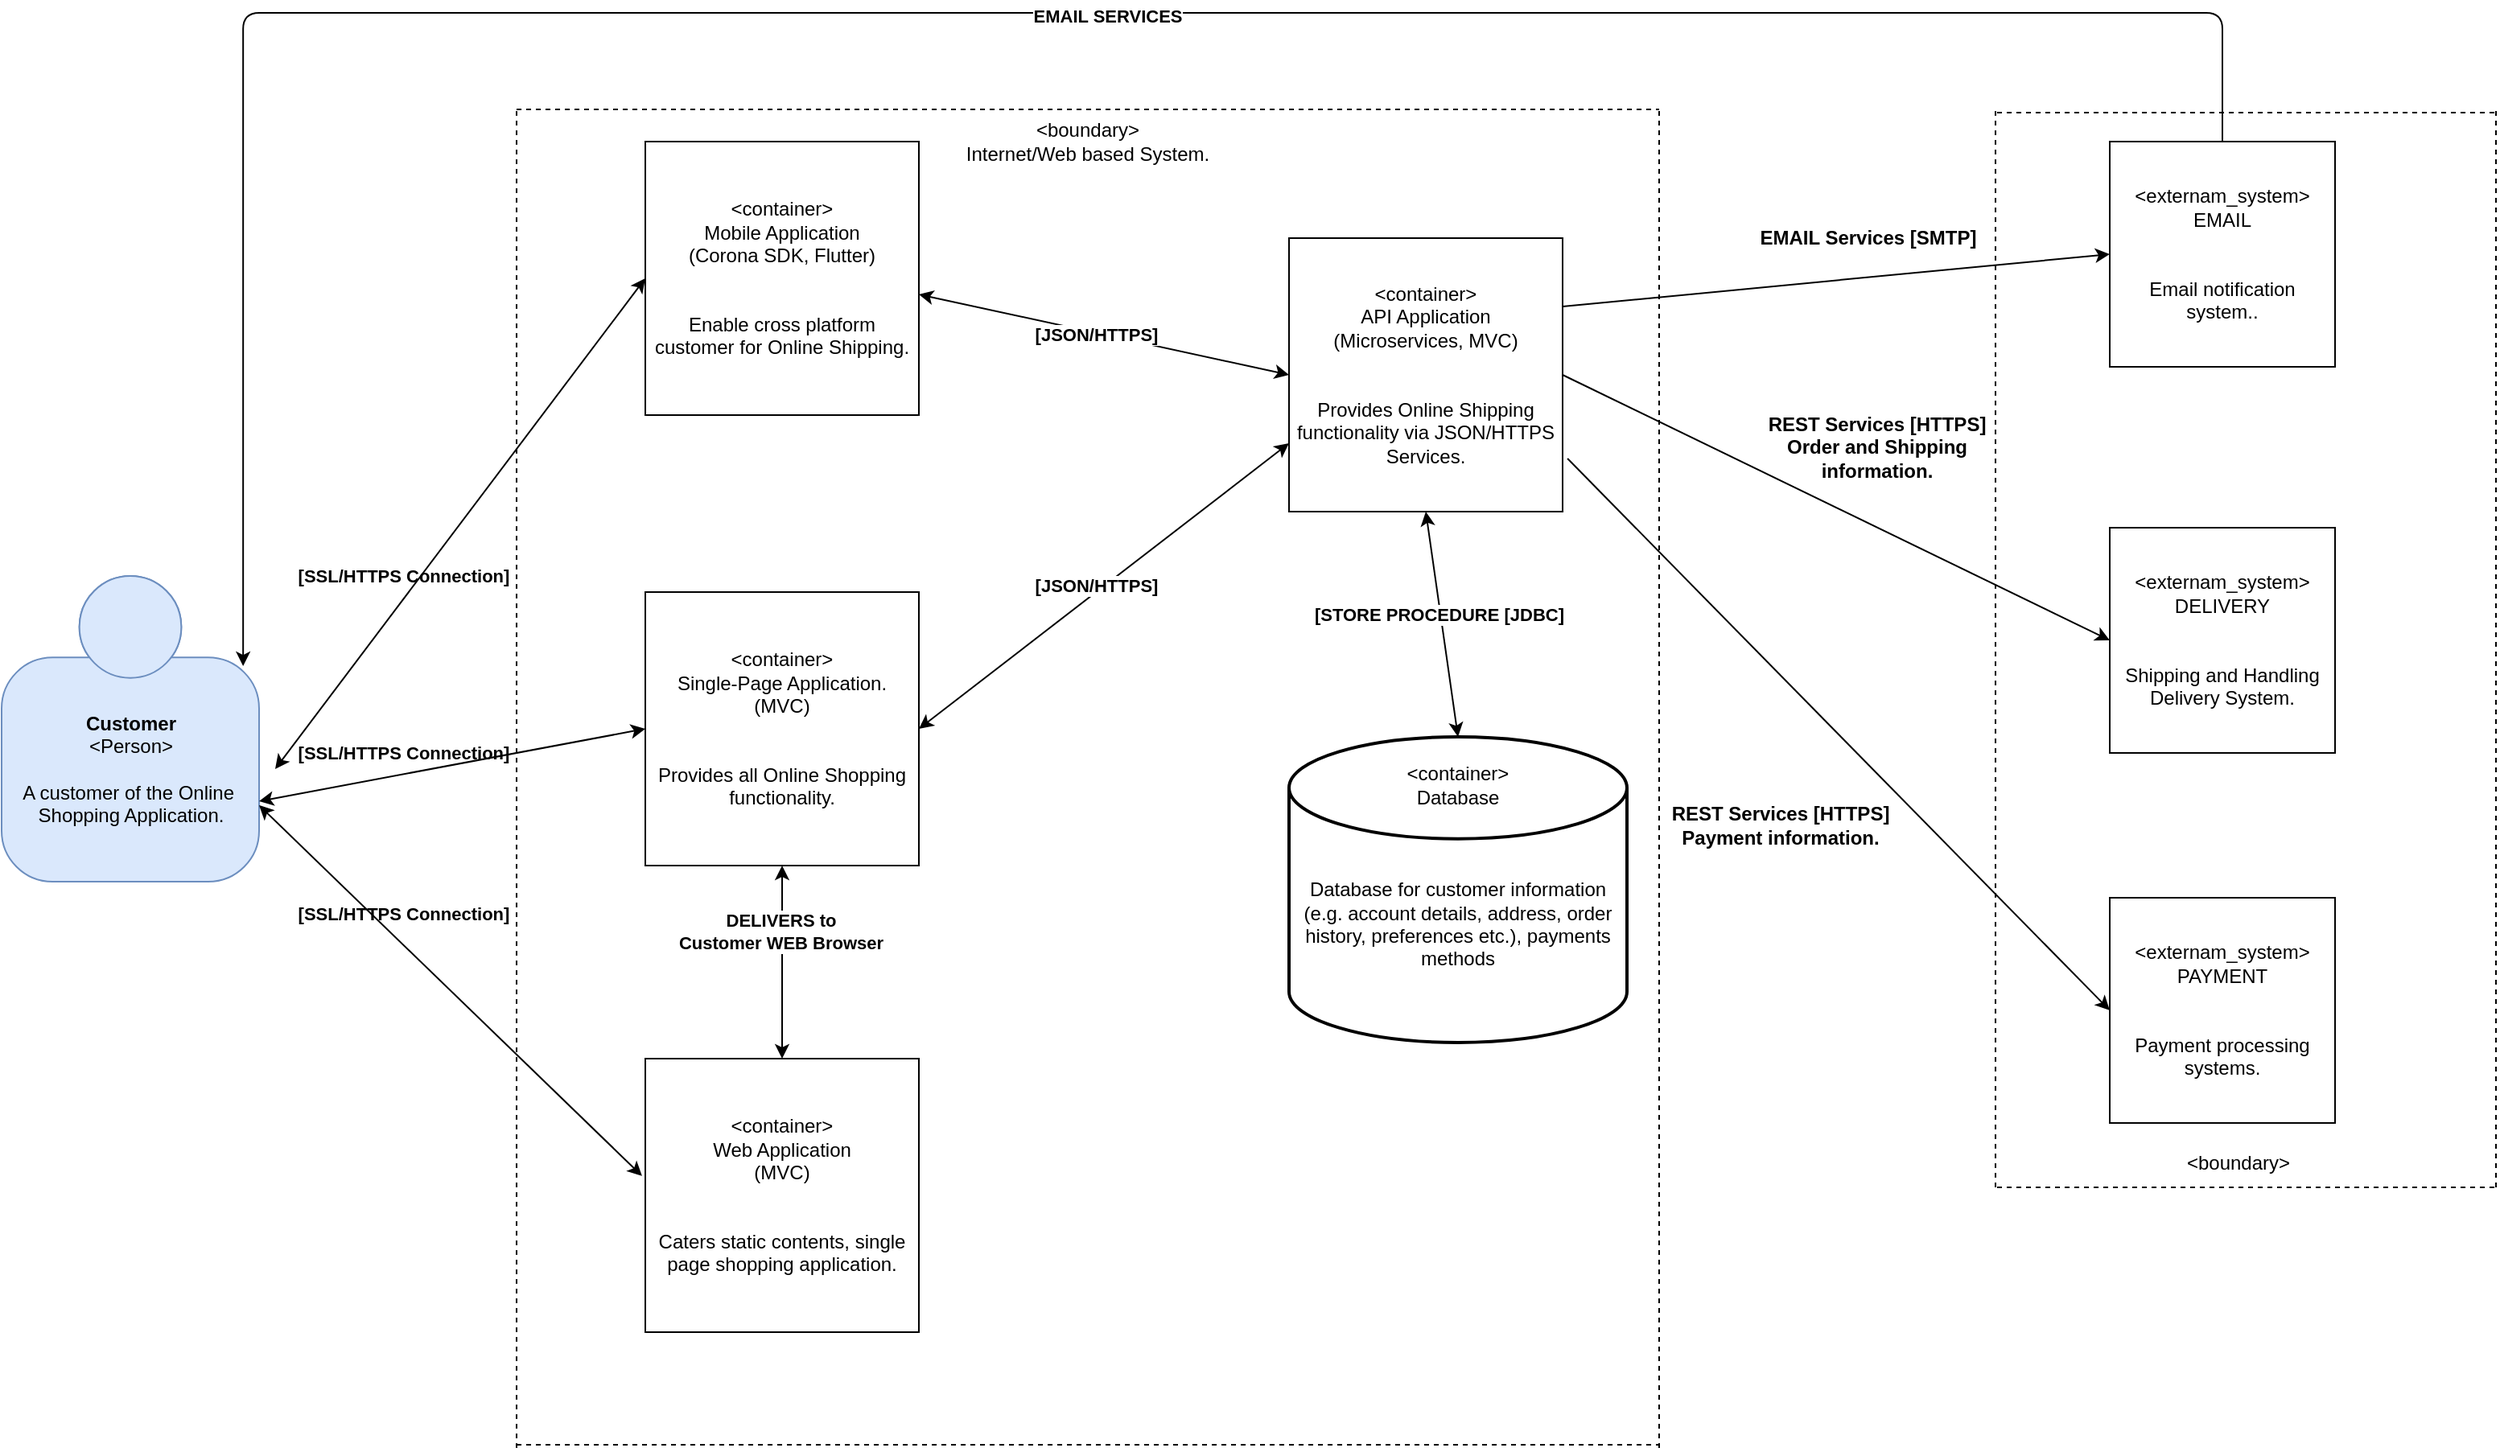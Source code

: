 <mxfile version="12.9.11" type="github"><diagram id="ya9JxQTmI9gUbMEc43uu" name="Page-1"><mxGraphModel dx="2493" dy="1848" grid="1" gridSize="10" guides="1" tooltips="1" connect="1" arrows="1" fold="1" page="1" pageScale="1" pageWidth="827" pageHeight="1169" math="0" shadow="0"><root><mxCell id="0"/><mxCell id="1" parent="0"/><mxCell id="LUaGuVtECoRtNskbtan6-1" value="&lt;b&gt;Customer&lt;/b&gt;&lt;div&gt;&amp;lt;Person&amp;gt;&lt;/div&gt;&lt;br&gt;&lt;div&gt;A customer of the Online&amp;nbsp;&lt;/div&gt;&lt;div&gt;Shopping Application.&lt;/div&gt;" style="html=1;dashed=0;whitespace=wrap;fillColor=#DAE8FC;strokeColor=#6C8EBF;shape=mxgraph.c4.person;align=center;points=[[0.5,0,0],[1,0.5,0],[1,0.75,0],[0.75,1,0],[0.5,1,0],[0.25,1,0],[0,0.75,0],[0,0.5,0]];" vertex="1" parent="1"><mxGeometry x="-800" y="300" width="160" height="190" as="geometry"/></mxCell><mxCell id="LUaGuVtECoRtNskbtan6-2" value="&amp;lt;externam_system&amp;gt;&lt;br&gt;EMAIL&lt;br&gt;&lt;br&gt;&lt;br&gt;Email notification system.." style="whiteSpace=wrap;html=1;aspect=fixed;" vertex="1" parent="1"><mxGeometry x="510" y="30" width="140" height="140" as="geometry"/></mxCell><mxCell id="LUaGuVtECoRtNskbtan6-5" value="&amp;lt;externam_system&amp;gt;&lt;br&gt;DELIVERY&lt;br&gt;&lt;br&gt;&lt;br&gt;Shipping and Handling Delivery System." style="whiteSpace=wrap;html=1;aspect=fixed;" vertex="1" parent="1"><mxGeometry x="510" y="270" width="140" height="140" as="geometry"/></mxCell><mxCell id="LUaGuVtECoRtNskbtan6-6" value="&amp;lt;externam_system&amp;gt;&lt;br&gt;PAYMENT&lt;br&gt;&lt;br&gt;&lt;br&gt;Payment processing systems." style="whiteSpace=wrap;html=1;aspect=fixed;" vertex="1" parent="1"><mxGeometry x="510" y="500" width="140" height="140" as="geometry"/></mxCell><mxCell id="LUaGuVtECoRtNskbtan6-8" value="&amp;lt;container&amp;gt;&lt;br&gt;Web Application&lt;br&gt;(MVC)&lt;br&gt;&lt;br&gt;&lt;br&gt;Caters static contents, single page shopping application." style="whiteSpace=wrap;html=1;aspect=fixed;" vertex="1" parent="1"><mxGeometry x="-400" y="600" width="170" height="170" as="geometry"/></mxCell><mxCell id="LUaGuVtECoRtNskbtan6-9" value="&amp;lt;container&amp;gt;&lt;br&gt;Single-Page Application.&lt;br&gt;(MVC)&lt;br&gt;&lt;br&gt;&lt;br&gt;Provides all Online Shopping functionality." style="whiteSpace=wrap;html=1;aspect=fixed;" vertex="1" parent="1"><mxGeometry x="-400" y="310" width="170" height="170" as="geometry"/></mxCell><mxCell id="LUaGuVtECoRtNskbtan6-10" value="&amp;lt;container&amp;gt;&lt;br&gt;Mobile Application&lt;br&gt;(Corona SDK, Flutter)&lt;br&gt;&lt;br&gt;&lt;br&gt;Enable cross platform customer for Online Shipping." style="whiteSpace=wrap;html=1;aspect=fixed;" vertex="1" parent="1"><mxGeometry x="-400" y="30" width="170" height="170" as="geometry"/></mxCell><mxCell id="LUaGuVtECoRtNskbtan6-11" value="&amp;lt;container&amp;gt;&lt;br&gt;Database&lt;br&gt;&lt;br&gt;&lt;br&gt;&lt;br&gt;Database for customer information (e.g. account details, address, order history, preferences etc.), payments methods&lt;br&gt;&lt;br&gt;&lt;br&gt;" style="strokeWidth=2;html=1;shape=mxgraph.flowchart.database;whiteSpace=wrap;" vertex="1" parent="1"><mxGeometry y="400" width="210" height="190" as="geometry"/></mxCell><mxCell id="LUaGuVtECoRtNskbtan6-13" value="&amp;lt;container&amp;gt;&lt;br&gt;API Application&lt;br&gt;(Microservices, MVC)&lt;br&gt;&lt;br&gt;&lt;br&gt;Provides Online Shipping functionality via JSON/HTTPS Services." style="whiteSpace=wrap;html=1;aspect=fixed;" vertex="1" parent="1"><mxGeometry y="90" width="170" height="170" as="geometry"/></mxCell><mxCell id="LUaGuVtECoRtNskbtan6-14" value="" style="endArrow=none;dashed=1;html=1;" edge="1" parent="1"><mxGeometry width="50" height="50" relative="1" as="geometry"><mxPoint x="439" y="680" as="sourcePoint"/><mxPoint x="439" y="10" as="targetPoint"/></mxGeometry></mxCell><mxCell id="LUaGuVtECoRtNskbtan6-15" value="" style="endArrow=none;dashed=1;html=1;" edge="1" parent="1"><mxGeometry width="50" height="50" relative="1" as="geometry"><mxPoint x="440" y="12" as="sourcePoint"/><mxPoint x="750" y="12" as="targetPoint"/></mxGeometry></mxCell><mxCell id="LUaGuVtECoRtNskbtan6-16" value="" style="endArrow=none;dashed=1;html=1;" edge="1" parent="1"><mxGeometry width="50" height="50" relative="1" as="geometry"><mxPoint x="750" y="680" as="sourcePoint"/><mxPoint x="750" y="10" as="targetPoint"/></mxGeometry></mxCell><mxCell id="LUaGuVtECoRtNskbtan6-17" value="" style="endArrow=none;dashed=1;html=1;" edge="1" parent="1"><mxGeometry width="50" height="50" relative="1" as="geometry"><mxPoint x="440" y="680" as="sourcePoint"/><mxPoint x="750" y="680" as="targetPoint"/></mxGeometry></mxCell><mxCell id="LUaGuVtECoRtNskbtan6-18" value="&amp;lt;boundary&amp;gt;" style="text;html=1;strokeColor=none;fillColor=none;align=center;verticalAlign=middle;whiteSpace=wrap;rounded=0;rotation=0;" vertex="1" parent="1"><mxGeometry x="540" y="650" width="100" height="30" as="geometry"/></mxCell><mxCell id="LUaGuVtECoRtNskbtan6-19" value="" style="endArrow=none;dashed=1;html=1;" edge="1" parent="1"><mxGeometry width="50" height="50" relative="1" as="geometry"><mxPoint x="-480" y="842" as="sourcePoint"/><mxPoint x="-480" y="10" as="targetPoint"/></mxGeometry></mxCell><mxCell id="LUaGuVtECoRtNskbtan6-20" value="" style="endArrow=none;dashed=1;html=1;" edge="1" parent="1"><mxGeometry width="50" height="50" relative="1" as="geometry"><mxPoint x="230" y="842" as="sourcePoint"/><mxPoint x="230" y="10" as="targetPoint"/></mxGeometry></mxCell><mxCell id="LUaGuVtECoRtNskbtan6-21" value="" style="endArrow=none;dashed=1;html=1;" edge="1" parent="1"><mxGeometry width="50" height="50" relative="1" as="geometry"><mxPoint x="-480" y="840" as="sourcePoint"/><mxPoint x="230" y="840" as="targetPoint"/></mxGeometry></mxCell><mxCell id="LUaGuVtECoRtNskbtan6-22" value="" style="endArrow=none;dashed=1;html=1;" edge="1" parent="1"><mxGeometry width="50" height="50" relative="1" as="geometry"><mxPoint x="-480" y="10" as="sourcePoint"/><mxPoint x="230" y="10" as="targetPoint"/></mxGeometry></mxCell><mxCell id="LUaGuVtECoRtNskbtan6-23" value="&amp;lt;boundary&amp;gt;&lt;br&gt;Internet/Web based System." style="text;html=1;strokeColor=none;fillColor=none;align=center;verticalAlign=middle;whiteSpace=wrap;rounded=0;" vertex="1" parent="1"><mxGeometry x="-210" y="10" width="170" height="40" as="geometry"/></mxCell><mxCell id="LUaGuVtECoRtNskbtan6-29" value="" style="endArrow=classic;startArrow=classic;html=1;exitX=1;exitY=0.75;exitDx=0;exitDy=0;exitPerimeter=0;entryX=-0.012;entryY=0.429;entryDx=0;entryDy=0;entryPerimeter=0;" edge="1" parent="1" source="LUaGuVtECoRtNskbtan6-1" target="LUaGuVtECoRtNskbtan6-8"><mxGeometry width="50" height="50" relative="1" as="geometry"><mxPoint x="-680" y="610" as="sourcePoint"/><mxPoint x="-630" y="560" as="targetPoint"/></mxGeometry></mxCell><mxCell id="LUaGuVtECoRtNskbtan6-30" value="" style="endArrow=classic;startArrow=classic;html=1;entryX=0;entryY=0.5;entryDx=0;entryDy=0;" edge="1" parent="1" target="LUaGuVtECoRtNskbtan6-9"><mxGeometry width="50" height="50" relative="1" as="geometry"><mxPoint x="-640" y="440" as="sourcePoint"/><mxPoint x="-570" y="400" as="targetPoint"/></mxGeometry></mxCell><mxCell id="LUaGuVtECoRtNskbtan6-31" value="" style="endArrow=classic;startArrow=classic;html=1;entryX=0;entryY=0.5;entryDx=0;entryDy=0;" edge="1" parent="1" target="LUaGuVtECoRtNskbtan6-10"><mxGeometry width="50" height="50" relative="1" as="geometry"><mxPoint x="-630" y="420" as="sourcePoint"/><mxPoint x="-410" y="130" as="targetPoint"/></mxGeometry></mxCell><mxCell id="LUaGuVtECoRtNskbtan6-36" value="&lt;meta charset=&quot;utf-8&quot;&gt;&lt;b style=&quot;font-family: Helvetica; font-size: 11px; font-style: normal; font-variant-ligatures: normal; font-variant-caps: normal; letter-spacing: normal; orphans: 2; text-align: center; text-indent: 0px; text-transform: none; widows: 2; word-spacing: 0px; -webkit-text-stroke-width: 0px; text-decoration-style: initial; text-decoration-color: initial;&quot;&gt;[SSL/HTTPS Connection]&lt;/b&gt;" style="text;html=1;strokeColor=none;fillColor=none;align=center;verticalAlign=middle;whiteSpace=wrap;rounded=0;" vertex="1" parent="1"><mxGeometry x="-620" y="290" width="140" height="20" as="geometry"/></mxCell><mxCell id="LUaGuVtECoRtNskbtan6-37" value="" style="endArrow=classic;startArrow=classic;html=1;entryX=0;entryY=0.5;entryDx=0;entryDy=0;" edge="1" parent="1" target="LUaGuVtECoRtNskbtan6-13"><mxGeometry width="50" height="50" relative="1" as="geometry"><mxPoint x="-230" y="125" as="sourcePoint"/><mxPoint x="-180" y="75" as="targetPoint"/></mxGeometry></mxCell><mxCell id="LUaGuVtECoRtNskbtan6-39" value="&lt;b&gt;[JSON/HTTPS]&lt;/b&gt;" style="edgeLabel;html=1;align=center;verticalAlign=middle;resizable=0;points=[];rotation=0;" vertex="1" connectable="0" parent="LUaGuVtECoRtNskbtan6-37"><mxGeometry x="-0.217" relative="1" as="geometry"><mxPoint x="20.1" y="5.46" as="offset"/></mxGeometry></mxCell><mxCell id="LUaGuVtECoRtNskbtan6-38" value="" style="endArrow=classic;startArrow=classic;html=1;exitX=1;exitY=0.5;exitDx=0;exitDy=0;entryX=0;entryY=0.75;entryDx=0;entryDy=0;" edge="1" parent="1" source="LUaGuVtECoRtNskbtan6-9" target="LUaGuVtECoRtNskbtan6-13"><mxGeometry width="50" height="50" relative="1" as="geometry"><mxPoint x="-220" y="410" as="sourcePoint"/><mxPoint x="-170" y="360" as="targetPoint"/></mxGeometry></mxCell><mxCell id="LUaGuVtECoRtNskbtan6-40" value="&lt;b&gt;[JSON/HTTPS]&lt;/b&gt;" style="edgeLabel;html=1;align=center;verticalAlign=middle;resizable=0;points=[];rotation=0;" vertex="1" connectable="0" parent="1"><mxGeometry x="-150.0" y="320.004" as="geometry"><mxPoint x="30.1" y="-14.54" as="offset"/></mxGeometry></mxCell><mxCell id="LUaGuVtECoRtNskbtan6-41" value="&lt;meta charset=&quot;utf-8&quot;&gt;&lt;b style=&quot;font-family: Helvetica; font-size: 11px; font-style: normal; font-variant-ligatures: normal; font-variant-caps: normal; letter-spacing: normal; orphans: 2; text-align: center; text-indent: 0px; text-transform: none; widows: 2; word-spacing: 0px; -webkit-text-stroke-width: 0px; text-decoration-style: initial; text-decoration-color: initial;&quot;&gt;[SSL/HTTPS Connection]&lt;/b&gt;" style="text;html=1;strokeColor=none;fillColor=none;align=center;verticalAlign=middle;whiteSpace=wrap;rounded=0;" vertex="1" parent="1"><mxGeometry x="-620" y="400" width="140" height="20" as="geometry"/></mxCell><mxCell id="LUaGuVtECoRtNskbtan6-45" value="&lt;meta charset=&quot;utf-8&quot;&gt;&lt;b style=&quot;font-family: Helvetica; font-size: 11px; font-style: normal; font-variant-ligatures: normal; font-variant-caps: normal; letter-spacing: normal; orphans: 2; text-align: center; text-indent: 0px; text-transform: none; widows: 2; word-spacing: 0px; -webkit-text-stroke-width: 0px; text-decoration-style: initial; text-decoration-color: initial;&quot;&gt;[SSL/HTTPS Connection]&lt;/b&gt;" style="text;html=1;strokeColor=none;fillColor=none;align=center;verticalAlign=middle;whiteSpace=wrap;rounded=0;" vertex="1" parent="1"><mxGeometry x="-620" y="500" width="140" height="20" as="geometry"/></mxCell><mxCell id="LUaGuVtECoRtNskbtan6-46" value="" style="endArrow=classic;startArrow=classic;html=1;entryX=0.5;entryY=0;entryDx=0;entryDy=0;entryPerimeter=0;exitX=0.5;exitY=1;exitDx=0;exitDy=0;" edge="1" parent="1" source="LUaGuVtECoRtNskbtan6-13" target="LUaGuVtECoRtNskbtan6-11"><mxGeometry width="50" height="50" relative="1" as="geometry"><mxPoint x="-230" y="720" as="sourcePoint"/><mxPoint x="-180" y="670" as="targetPoint"/></mxGeometry></mxCell><mxCell id="LUaGuVtECoRtNskbtan6-47" value="&lt;b&gt;[STORE PROCEDURE [JDBC]&lt;/b&gt;" style="edgeLabel;html=1;align=center;verticalAlign=middle;resizable=0;points=[];" vertex="1" connectable="0" parent="LUaGuVtECoRtNskbtan6-46"><mxGeometry x="-0.086" y="-1" relative="1" as="geometry"><mxPoint as="offset"/></mxGeometry></mxCell><mxCell id="LUaGuVtECoRtNskbtan6-48" value="" style="endArrow=classic;html=1;entryX=0;entryY=0.5;entryDx=0;entryDy=0;exitX=1;exitY=0.25;exitDx=0;exitDy=0;" edge="1" parent="1" source="LUaGuVtECoRtNskbtan6-13" target="LUaGuVtECoRtNskbtan6-2"><mxGeometry width="50" height="50" relative="1" as="geometry"><mxPoint x="170" y="190" as="sourcePoint"/><mxPoint x="220" y="140" as="targetPoint"/></mxGeometry></mxCell><mxCell id="LUaGuVtECoRtNskbtan6-49" value="" style="endArrow=classic;html=1;exitX=1;exitY=0.5;exitDx=0;exitDy=0;entryX=0;entryY=0.5;entryDx=0;entryDy=0;" edge="1" parent="1" source="LUaGuVtECoRtNskbtan6-13" target="LUaGuVtECoRtNskbtan6-5"><mxGeometry width="50" height="50" relative="1" as="geometry"><mxPoint x="200" y="210" as="sourcePoint"/><mxPoint x="250" y="160" as="targetPoint"/></mxGeometry></mxCell><mxCell id="LUaGuVtECoRtNskbtan6-50" value="" style="endArrow=classic;html=1;entryX=0;entryY=0.5;entryDx=0;entryDy=0;exitX=1.018;exitY=0.806;exitDx=0;exitDy=0;exitPerimeter=0;" edge="1" parent="1" source="LUaGuVtECoRtNskbtan6-13" target="LUaGuVtECoRtNskbtan6-6"><mxGeometry width="50" height="50" relative="1" as="geometry"><mxPoint x="170" y="260" as="sourcePoint"/><mxPoint x="220" y="210" as="targetPoint"/></mxGeometry></mxCell><mxCell id="LUaGuVtECoRtNskbtan6-51" value="&lt;b&gt;REST Services [HTTPS]&lt;br&gt;Order and Shipping &lt;br&gt;information.&lt;br&gt;&lt;/b&gt;" style="text;html=1;align=center;verticalAlign=middle;resizable=0;points=[];autosize=1;" vertex="1" parent="1"><mxGeometry x="290" y="195" width="150" height="50" as="geometry"/></mxCell><mxCell id="LUaGuVtECoRtNskbtan6-52" value="&lt;b&gt;EMAIL Services [SMTP]&lt;/b&gt;" style="text;html=1;strokeColor=none;fillColor=none;align=center;verticalAlign=middle;whiteSpace=wrap;rounded=0;" vertex="1" parent="1"><mxGeometry x="290" y="80" width="140" height="20" as="geometry"/></mxCell><mxCell id="LUaGuVtECoRtNskbtan6-53" value="&lt;b&gt;REST Services [HTTPS]&lt;br&gt;Payment information.&lt;br&gt;&lt;/b&gt;" style="text;html=1;align=center;verticalAlign=middle;resizable=0;points=[];autosize=1;" vertex="1" parent="1"><mxGeometry x="230" y="440" width="150" height="30" as="geometry"/></mxCell><mxCell id="LUaGuVtECoRtNskbtan6-55" value="" style="edgeStyle=elbowEdgeStyle;elbow=horizontal;endArrow=classic;html=1;entryX=0.938;entryY=0.295;entryDx=0;entryDy=0;entryPerimeter=0;exitX=0.5;exitY=0;exitDx=0;exitDy=0;" edge="1" parent="1" source="LUaGuVtECoRtNskbtan6-2" target="LUaGuVtECoRtNskbtan6-1"><mxGeometry width="50" height="50" relative="1" as="geometry"><mxPoint x="-650" y="210" as="sourcePoint"/><mxPoint x="-600" y="160" as="targetPoint"/><Array as="points"><mxPoint x="-250" y="-50"/></Array></mxGeometry></mxCell><mxCell id="LUaGuVtECoRtNskbtan6-56" value="&lt;b&gt;EMAIL SERVICES&lt;/b&gt;" style="edgeLabel;html=1;align=center;verticalAlign=middle;resizable=0;points=[];" vertex="1" connectable="0" parent="LUaGuVtECoRtNskbtan6-55"><mxGeometry x="-0.099" y="2" relative="1" as="geometry"><mxPoint as="offset"/></mxGeometry></mxCell><mxCell id="LUaGuVtECoRtNskbtan6-57" value="" style="endArrow=classic;startArrow=classic;html=1;exitX=0.5;exitY=0;exitDx=0;exitDy=0;entryX=0.5;entryY=1;entryDx=0;entryDy=0;" edge="1" parent="1" source="LUaGuVtECoRtNskbtan6-8" target="LUaGuVtECoRtNskbtan6-9"><mxGeometry width="50" height="50" relative="1" as="geometry"><mxPoint x="-350" y="520" as="sourcePoint"/><mxPoint x="-300" y="470" as="targetPoint"/></mxGeometry></mxCell><mxCell id="LUaGuVtECoRtNskbtan6-58" value="&lt;b&gt;DELIVERS to&lt;br&gt;Customer WEB Browser&lt;/b&gt;" style="edgeLabel;html=1;align=center;verticalAlign=middle;resizable=0;points=[];" vertex="1" connectable="0" parent="LUaGuVtECoRtNskbtan6-57"><mxGeometry x="0.317" y="1" relative="1" as="geometry"><mxPoint as="offset"/></mxGeometry></mxCell></root></mxGraphModel></diagram></mxfile>